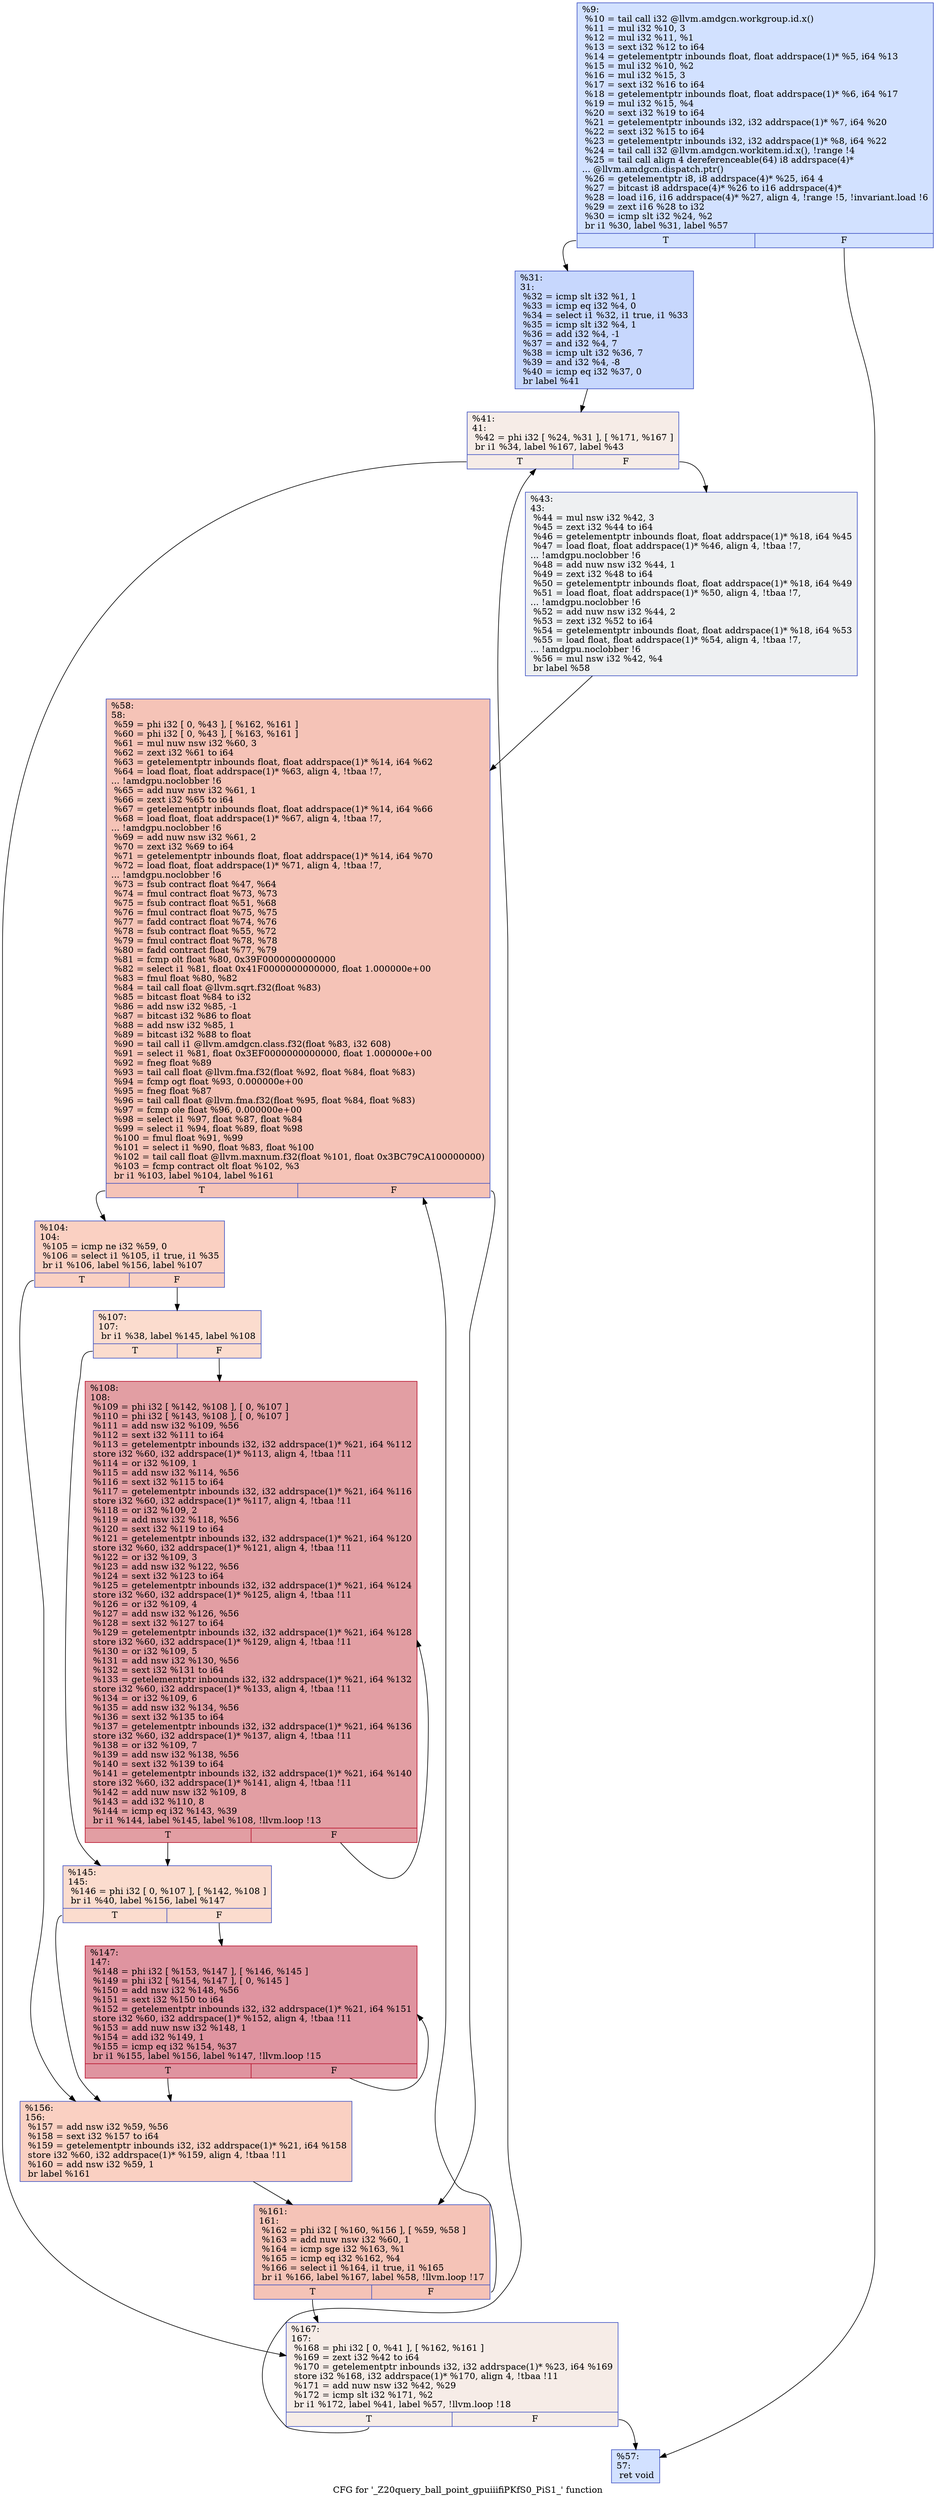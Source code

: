 digraph "CFG for '_Z20query_ball_point_gpuiiifiPKfS0_PiS1_' function" {
	label="CFG for '_Z20query_ball_point_gpuiiifiPKfS0_PiS1_' function";

	Node0x5bc16a0 [shape=record,color="#3d50c3ff", style=filled, fillcolor="#9abbff70",label="{%9:\l  %10 = tail call i32 @llvm.amdgcn.workgroup.id.x()\l  %11 = mul i32 %10, 3\l  %12 = mul i32 %11, %1\l  %13 = sext i32 %12 to i64\l  %14 = getelementptr inbounds float, float addrspace(1)* %5, i64 %13\l  %15 = mul i32 %10, %2\l  %16 = mul i32 %15, 3\l  %17 = sext i32 %16 to i64\l  %18 = getelementptr inbounds float, float addrspace(1)* %6, i64 %17\l  %19 = mul i32 %15, %4\l  %20 = sext i32 %19 to i64\l  %21 = getelementptr inbounds i32, i32 addrspace(1)* %7, i64 %20\l  %22 = sext i32 %15 to i64\l  %23 = getelementptr inbounds i32, i32 addrspace(1)* %8, i64 %22\l  %24 = tail call i32 @llvm.amdgcn.workitem.id.x(), !range !4\l  %25 = tail call align 4 dereferenceable(64) i8 addrspace(4)*\l... @llvm.amdgcn.dispatch.ptr()\l  %26 = getelementptr i8, i8 addrspace(4)* %25, i64 4\l  %27 = bitcast i8 addrspace(4)* %26 to i16 addrspace(4)*\l  %28 = load i16, i16 addrspace(4)* %27, align 4, !range !5, !invariant.load !6\l  %29 = zext i16 %28 to i32\l  %30 = icmp slt i32 %24, %2\l  br i1 %30, label %31, label %57\l|{<s0>T|<s1>F}}"];
	Node0x5bc16a0:s0 -> Node0x5bc4760;
	Node0x5bc16a0:s1 -> Node0x5bc47f0;
	Node0x5bc4760 [shape=record,color="#3d50c3ff", style=filled, fillcolor="#81a4fb70",label="{%31:\l31:                                               \l  %32 = icmp slt i32 %1, 1\l  %33 = icmp eq i32 %4, 0\l  %34 = select i1 %32, i1 true, i1 %33\l  %35 = icmp slt i32 %4, 1\l  %36 = add i32 %4, -1\l  %37 = and i32 %4, 7\l  %38 = icmp ult i32 %36, 7\l  %39 = and i32 %4, -8\l  %40 = icmp eq i32 %37, 0\l  br label %41\l}"];
	Node0x5bc4760 -> Node0x5bc5070;
	Node0x5bc5070 [shape=record,color="#3d50c3ff", style=filled, fillcolor="#ead5c970",label="{%41:\l41:                                               \l  %42 = phi i32 [ %24, %31 ], [ %171, %167 ]\l  br i1 %34, label %167, label %43\l|{<s0>T|<s1>F}}"];
	Node0x5bc5070:s0 -> Node0x5bc5160;
	Node0x5bc5070:s1 -> Node0x5bc52a0;
	Node0x5bc52a0 [shape=record,color="#3d50c3ff", style=filled, fillcolor="#d9dce170",label="{%43:\l43:                                               \l  %44 = mul nsw i32 %42, 3\l  %45 = zext i32 %44 to i64\l  %46 = getelementptr inbounds float, float addrspace(1)* %18, i64 %45\l  %47 = load float, float addrspace(1)* %46, align 4, !tbaa !7,\l... !amdgpu.noclobber !6\l  %48 = add nuw nsw i32 %44, 1\l  %49 = zext i32 %48 to i64\l  %50 = getelementptr inbounds float, float addrspace(1)* %18, i64 %49\l  %51 = load float, float addrspace(1)* %50, align 4, !tbaa !7,\l... !amdgpu.noclobber !6\l  %52 = add nuw nsw i32 %44, 2\l  %53 = zext i32 %52 to i64\l  %54 = getelementptr inbounds float, float addrspace(1)* %18, i64 %53\l  %55 = load float, float addrspace(1)* %54, align 4, !tbaa !7,\l... !amdgpu.noclobber !6\l  %56 = mul nsw i32 %42, %4\l  br label %58\l}"];
	Node0x5bc52a0 -> Node0x5bc6920;
	Node0x5bc47f0 [shape=record,color="#3d50c3ff", style=filled, fillcolor="#9abbff70",label="{%57:\l57:                                               \l  ret void\l}"];
	Node0x5bc6920 [shape=record,color="#3d50c3ff", style=filled, fillcolor="#e8765c70",label="{%58:\l58:                                               \l  %59 = phi i32 [ 0, %43 ], [ %162, %161 ]\l  %60 = phi i32 [ 0, %43 ], [ %163, %161 ]\l  %61 = mul nuw nsw i32 %60, 3\l  %62 = zext i32 %61 to i64\l  %63 = getelementptr inbounds float, float addrspace(1)* %14, i64 %62\l  %64 = load float, float addrspace(1)* %63, align 4, !tbaa !7,\l... !amdgpu.noclobber !6\l  %65 = add nuw nsw i32 %61, 1\l  %66 = zext i32 %65 to i64\l  %67 = getelementptr inbounds float, float addrspace(1)* %14, i64 %66\l  %68 = load float, float addrspace(1)* %67, align 4, !tbaa !7,\l... !amdgpu.noclobber !6\l  %69 = add nuw nsw i32 %61, 2\l  %70 = zext i32 %69 to i64\l  %71 = getelementptr inbounds float, float addrspace(1)* %14, i64 %70\l  %72 = load float, float addrspace(1)* %71, align 4, !tbaa !7,\l... !amdgpu.noclobber !6\l  %73 = fsub contract float %47, %64\l  %74 = fmul contract float %73, %73\l  %75 = fsub contract float %51, %68\l  %76 = fmul contract float %75, %75\l  %77 = fadd contract float %74, %76\l  %78 = fsub contract float %55, %72\l  %79 = fmul contract float %78, %78\l  %80 = fadd contract float %77, %79\l  %81 = fcmp olt float %80, 0x39F0000000000000\l  %82 = select i1 %81, float 0x41F0000000000000, float 1.000000e+00\l  %83 = fmul float %80, %82\l  %84 = tail call float @llvm.sqrt.f32(float %83)\l  %85 = bitcast float %84 to i32\l  %86 = add nsw i32 %85, -1\l  %87 = bitcast i32 %86 to float\l  %88 = add nsw i32 %85, 1\l  %89 = bitcast i32 %88 to float\l  %90 = tail call i1 @llvm.amdgcn.class.f32(float %83, i32 608)\l  %91 = select i1 %81, float 0x3EF0000000000000, float 1.000000e+00\l  %92 = fneg float %89\l  %93 = tail call float @llvm.fma.f32(float %92, float %84, float %83)\l  %94 = fcmp ogt float %93, 0.000000e+00\l  %95 = fneg float %87\l  %96 = tail call float @llvm.fma.f32(float %95, float %84, float %83)\l  %97 = fcmp ole float %96, 0.000000e+00\l  %98 = select i1 %97, float %87, float %84\l  %99 = select i1 %94, float %89, float %98\l  %100 = fmul float %91, %99\l  %101 = select i1 %90, float %83, float %100\l  %102 = tail call float @llvm.maxnum.f32(float %101, float 0x3BC79CA100000000)\l  %103 = fcmp contract olt float %102, %3\l  br i1 %103, label %104, label %161\l|{<s0>T|<s1>F}}"];
	Node0x5bc6920:s0 -> Node0x5bc9a30;
	Node0x5bc6920:s1 -> Node0x5bc6a70;
	Node0x5bc9a30 [shape=record,color="#3d50c3ff", style=filled, fillcolor="#f3947570",label="{%104:\l104:                                              \l  %105 = icmp ne i32 %59, 0\l  %106 = select i1 %105, i1 true, i1 %35\l  br i1 %106, label %156, label %107\l|{<s0>T|<s1>F}}"];
	Node0x5bc9a30:s0 -> Node0x5bc9cb0;
	Node0x5bc9a30:s1 -> Node0x5bc9d00;
	Node0x5bc9d00 [shape=record,color="#3d50c3ff", style=filled, fillcolor="#f7af9170",label="{%107:\l107:                                              \l  br i1 %38, label %145, label %108\l|{<s0>T|<s1>F}}"];
	Node0x5bc9d00:s0 -> Node0x5bc9e40;
	Node0x5bc9d00:s1 -> Node0x5bc9e90;
	Node0x5bc9e90 [shape=record,color="#b70d28ff", style=filled, fillcolor="#be242e70",label="{%108:\l108:                                              \l  %109 = phi i32 [ %142, %108 ], [ 0, %107 ]\l  %110 = phi i32 [ %143, %108 ], [ 0, %107 ]\l  %111 = add nsw i32 %109, %56\l  %112 = sext i32 %111 to i64\l  %113 = getelementptr inbounds i32, i32 addrspace(1)* %21, i64 %112\l  store i32 %60, i32 addrspace(1)* %113, align 4, !tbaa !11\l  %114 = or i32 %109, 1\l  %115 = add nsw i32 %114, %56\l  %116 = sext i32 %115 to i64\l  %117 = getelementptr inbounds i32, i32 addrspace(1)* %21, i64 %116\l  store i32 %60, i32 addrspace(1)* %117, align 4, !tbaa !11\l  %118 = or i32 %109, 2\l  %119 = add nsw i32 %118, %56\l  %120 = sext i32 %119 to i64\l  %121 = getelementptr inbounds i32, i32 addrspace(1)* %21, i64 %120\l  store i32 %60, i32 addrspace(1)* %121, align 4, !tbaa !11\l  %122 = or i32 %109, 3\l  %123 = add nsw i32 %122, %56\l  %124 = sext i32 %123 to i64\l  %125 = getelementptr inbounds i32, i32 addrspace(1)* %21, i64 %124\l  store i32 %60, i32 addrspace(1)* %125, align 4, !tbaa !11\l  %126 = or i32 %109, 4\l  %127 = add nsw i32 %126, %56\l  %128 = sext i32 %127 to i64\l  %129 = getelementptr inbounds i32, i32 addrspace(1)* %21, i64 %128\l  store i32 %60, i32 addrspace(1)* %129, align 4, !tbaa !11\l  %130 = or i32 %109, 5\l  %131 = add nsw i32 %130, %56\l  %132 = sext i32 %131 to i64\l  %133 = getelementptr inbounds i32, i32 addrspace(1)* %21, i64 %132\l  store i32 %60, i32 addrspace(1)* %133, align 4, !tbaa !11\l  %134 = or i32 %109, 6\l  %135 = add nsw i32 %134, %56\l  %136 = sext i32 %135 to i64\l  %137 = getelementptr inbounds i32, i32 addrspace(1)* %21, i64 %136\l  store i32 %60, i32 addrspace(1)* %137, align 4, !tbaa !11\l  %138 = or i32 %109, 7\l  %139 = add nsw i32 %138, %56\l  %140 = sext i32 %139 to i64\l  %141 = getelementptr inbounds i32, i32 addrspace(1)* %21, i64 %140\l  store i32 %60, i32 addrspace(1)* %141, align 4, !tbaa !11\l  %142 = add nuw nsw i32 %109, 8\l  %143 = add i32 %110, 8\l  %144 = icmp eq i32 %143, %39\l  br i1 %144, label %145, label %108, !llvm.loop !13\l|{<s0>T|<s1>F}}"];
	Node0x5bc9e90:s0 -> Node0x5bc9e40;
	Node0x5bc9e90:s1 -> Node0x5bc9e90;
	Node0x5bc9e40 [shape=record,color="#3d50c3ff", style=filled, fillcolor="#f7af9170",label="{%145:\l145:                                              \l  %146 = phi i32 [ 0, %107 ], [ %142, %108 ]\l  br i1 %40, label %156, label %147\l|{<s0>T|<s1>F}}"];
	Node0x5bc9e40:s0 -> Node0x5bc9cb0;
	Node0x5bc9e40:s1 -> Node0x5bcc740;
	Node0x5bcc740 [shape=record,color="#b70d28ff", style=filled, fillcolor="#b70d2870",label="{%147:\l147:                                              \l  %148 = phi i32 [ %153, %147 ], [ %146, %145 ]\l  %149 = phi i32 [ %154, %147 ], [ 0, %145 ]\l  %150 = add nsw i32 %148, %56\l  %151 = sext i32 %150 to i64\l  %152 = getelementptr inbounds i32, i32 addrspace(1)* %21, i64 %151\l  store i32 %60, i32 addrspace(1)* %152, align 4, !tbaa !11\l  %153 = add nuw nsw i32 %148, 1\l  %154 = add i32 %149, 1\l  %155 = icmp eq i32 %154, %37\l  br i1 %155, label %156, label %147, !llvm.loop !15\l|{<s0>T|<s1>F}}"];
	Node0x5bcc740:s0 -> Node0x5bc9cb0;
	Node0x5bcc740:s1 -> Node0x5bcc740;
	Node0x5bc9cb0 [shape=record,color="#3d50c3ff", style=filled, fillcolor="#f3947570",label="{%156:\l156:                                              \l  %157 = add nsw i32 %59, %56\l  %158 = sext i32 %157 to i64\l  %159 = getelementptr inbounds i32, i32 addrspace(1)* %21, i64 %158\l  store i32 %60, i32 addrspace(1)* %159, align 4, !tbaa !11\l  %160 = add nsw i32 %59, 1\l  br label %161\l}"];
	Node0x5bc9cb0 -> Node0x5bc6a70;
	Node0x5bc6a70 [shape=record,color="#3d50c3ff", style=filled, fillcolor="#e8765c70",label="{%161:\l161:                                              \l  %162 = phi i32 [ %160, %156 ], [ %59, %58 ]\l  %163 = add nuw nsw i32 %60, 1\l  %164 = icmp sge i32 %163, %1\l  %165 = icmp eq i32 %162, %4\l  %166 = select i1 %164, i1 true, i1 %165\l  br i1 %166, label %167, label %58, !llvm.loop !17\l|{<s0>T|<s1>F}}"];
	Node0x5bc6a70:s0 -> Node0x5bc5160;
	Node0x5bc6a70:s1 -> Node0x5bc6920;
	Node0x5bc5160 [shape=record,color="#3d50c3ff", style=filled, fillcolor="#ead5c970",label="{%167:\l167:                                              \l  %168 = phi i32 [ 0, %41 ], [ %162, %161 ]\l  %169 = zext i32 %42 to i64\l  %170 = getelementptr inbounds i32, i32 addrspace(1)* %23, i64 %169\l  store i32 %168, i32 addrspace(1)* %170, align 4, !tbaa !11\l  %171 = add nuw nsw i32 %42, %29\l  %172 = icmp slt i32 %171, %2\l  br i1 %172, label %41, label %57, !llvm.loop !18\l|{<s0>T|<s1>F}}"];
	Node0x5bc5160:s0 -> Node0x5bc5070;
	Node0x5bc5160:s1 -> Node0x5bc47f0;
}
